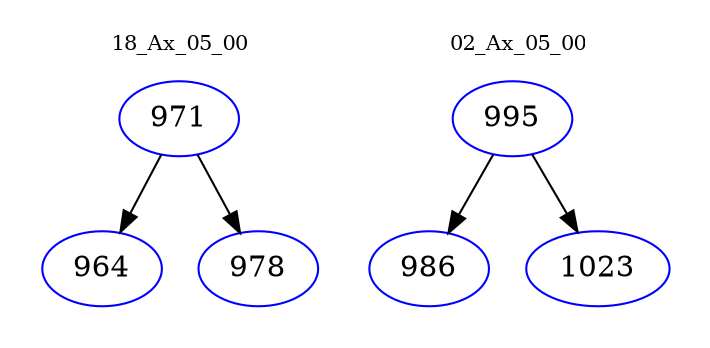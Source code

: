 digraph{
subgraph cluster_0 {
color = white
label = "18_Ax_05_00";
fontsize=10;
T0_971 [label="971", color="blue"]
T0_971 -> T0_964 [color="black"]
T0_964 [label="964", color="blue"]
T0_971 -> T0_978 [color="black"]
T0_978 [label="978", color="blue"]
}
subgraph cluster_1 {
color = white
label = "02_Ax_05_00";
fontsize=10;
T1_995 [label="995", color="blue"]
T1_995 -> T1_986 [color="black"]
T1_986 [label="986", color="blue"]
T1_995 -> T1_1023 [color="black"]
T1_1023 [label="1023", color="blue"]
}
}
